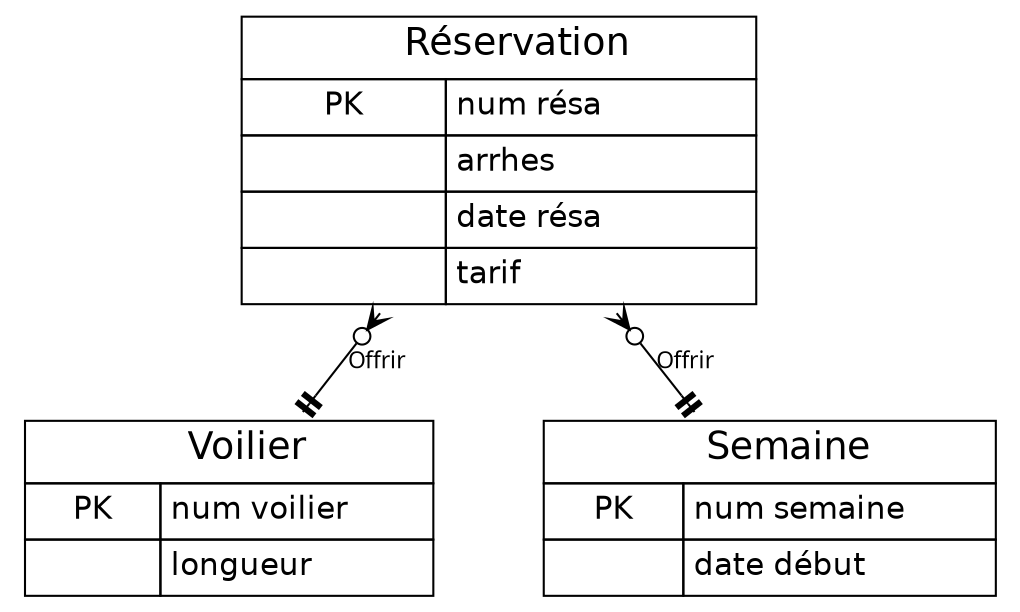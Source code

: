 // Generated by Mocodo 4.0.1

digraph{
  layout=dot
  bgcolor="#FFFFFF"
  nodesep=0.5

  // Nodes
  node [
      shape=none
      fontcolor="#000000"
      fontsize=15
      fontname="Helvetica"
]
  node [
      shape=none
      fontcolor="#000000"
      fontsize=15
      fontname="Helvetica"
]
  1 [label=<<table
        border="0"
        cellborder="1"
        cellspacing="0"
        bgcolor="#FFFFFF"
        color="#000000"
        cellpadding="4"
    >
        <tr>
            <td bgcolor="#FFFFFF" colspan="2">
                <font
                    color="#000000"
                    point-size="18"
                >Voilier</font>
            </td>
        </tr>
        <tr><td>PK</td><td align="left">num voilier</td></tr>
        <tr><td> </td><td align="left">longueur</td></tr>
    </table>
>]
  2 [label=<<table
        border="0"
        cellborder="1"
        cellspacing="0"
        bgcolor="#FFFFFF"
        color="#000000"
        cellpadding="4"
    >
        <tr>
            <td bgcolor="#FFFFFF" colspan="2">
                <font
                    color="#000000"
                    point-size="18"
                >Semaine</font>
            </td>
        </tr>
        <tr><td>PK</td><td align="left">num semaine</td></tr>
        <tr><td> </td><td align="left">date début</td></tr>
    </table>
>]
  3 [label=<<table
        border="0"
        cellborder="1"
        cellspacing="0"
        bgcolor="#FFFFFF"
        color="#000000"
        cellpadding="4"
    >
        <tr>
            <td bgcolor="#FFFFFF" colspan="2">
                <font
                    color="#000000"
                    point-size="18"
                >Réservation</font>
            </td>
        </tr>
        <tr><td>PK</td><td align="left">num résa</td></tr>
        <tr><td> </td><td align="left">arrhes</td></tr>
        <tr><td> </td><td align="left">date résa</td></tr>
        <tr><td> </td><td align="left">tarif</td></tr>
    </table>
>]

  // Edges
  edge [
    penwidth=1
    color="#000000"
    fontcolor="#000000"
    fontname="Futura"
    fontsize=11
    dir=both
  ]
  3 -> 1 [arrowhead="teetee" arrowtail="crowodot" label="Offrir"]
  3 -> 2 [arrowhead="teetee" arrowtail="crowodot" label="Offrir"]
}